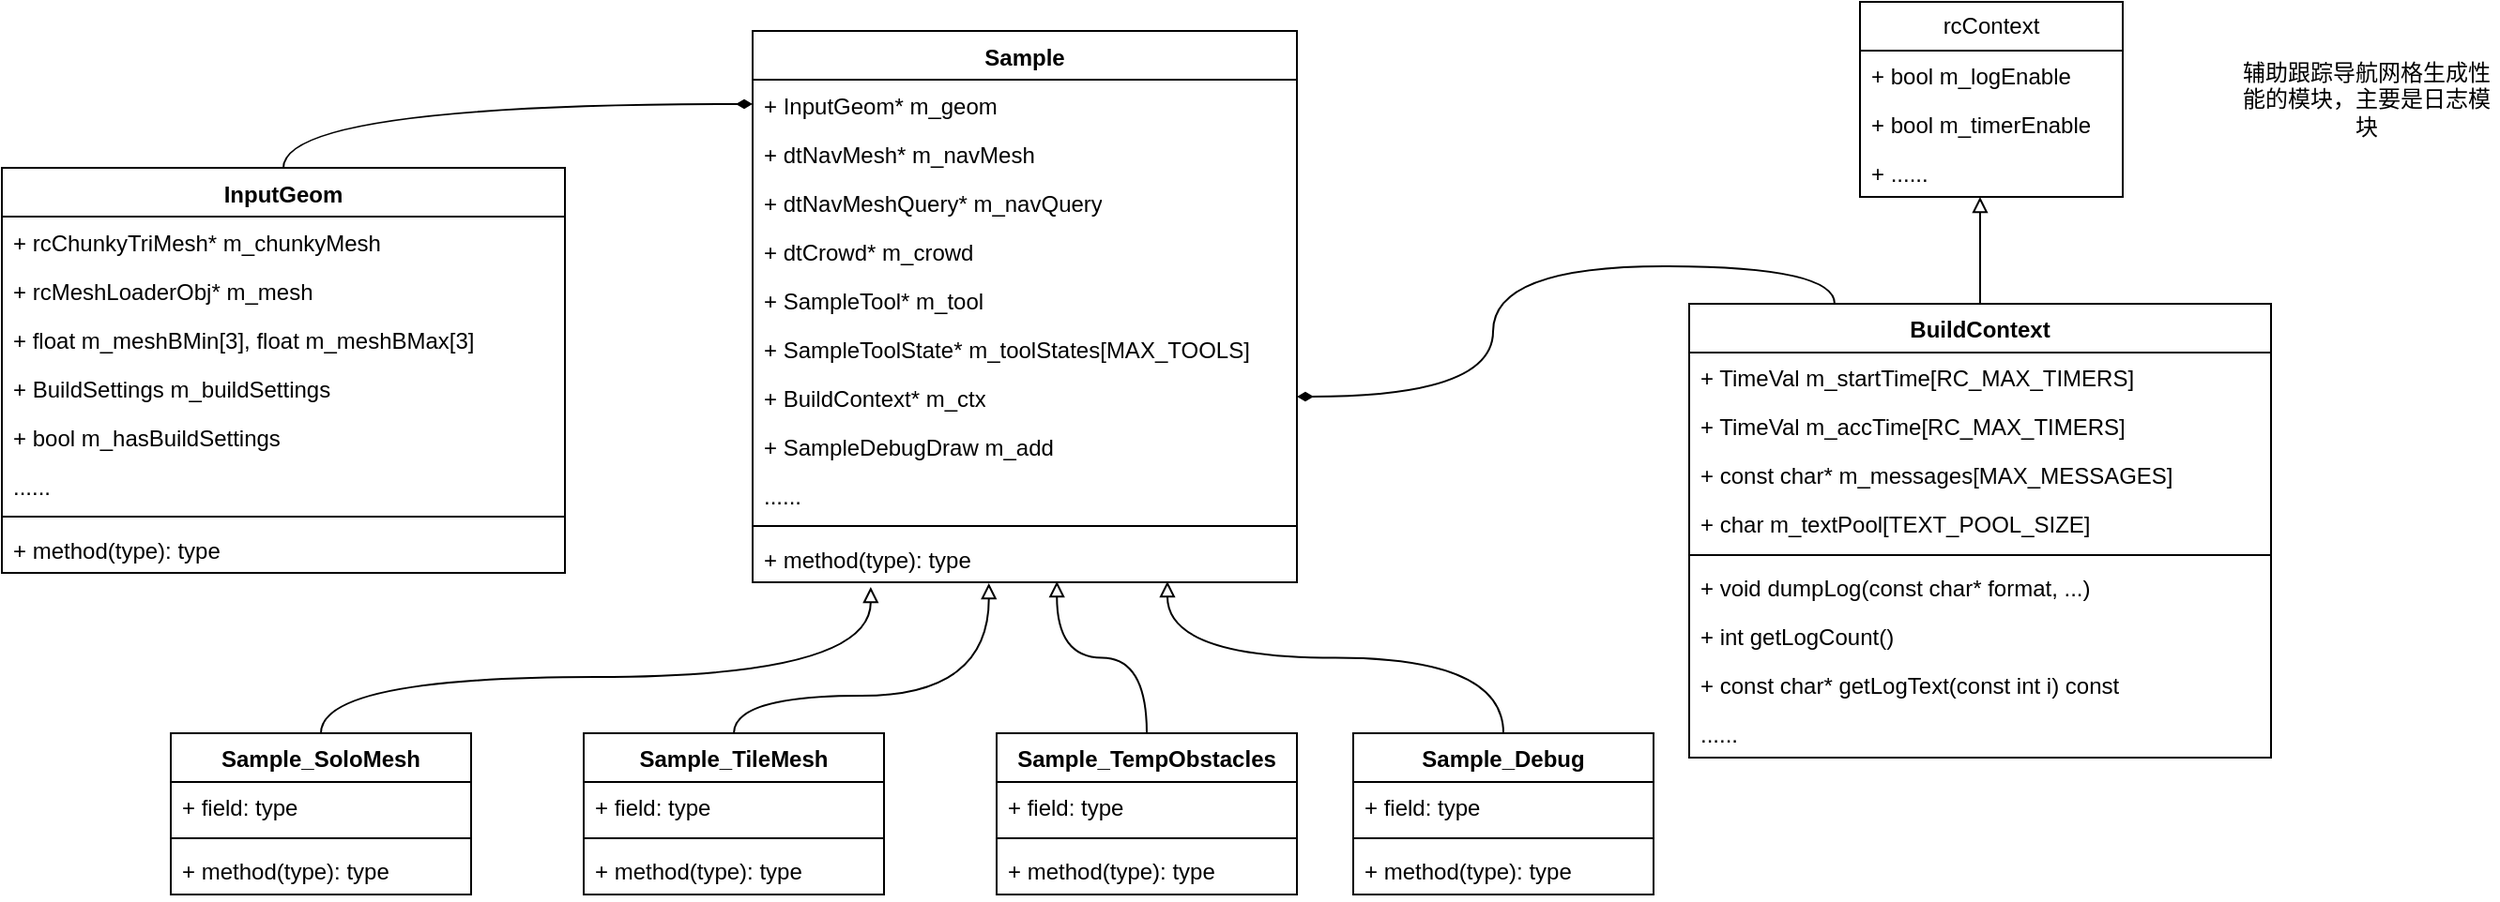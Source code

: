 <mxfile version="23.1.0" type="device">
  <diagram id="C5RBs43oDa-KdzZeNtuy" name="Page-1">
    <mxGraphModel dx="2261" dy="746" grid="1" gridSize="10" guides="1" tooltips="1" connect="1" arrows="1" fold="1" page="1" pageScale="1" pageWidth="827" pageHeight="1169" math="0" shadow="0">
      <root>
        <mxCell id="WIyWlLk6GJQsqaUBKTNV-0" />
        <mxCell id="WIyWlLk6GJQsqaUBKTNV-1" parent="WIyWlLk6GJQsqaUBKTNV-0" />
        <mxCell id="wLHYi-RBKXUuHHbB2h3j-0" value="rcContext" style="swimlane;fontStyle=0;childLayout=stackLayout;horizontal=1;startSize=26;fillColor=none;horizontalStack=0;resizeParent=1;resizeParentMax=0;resizeLast=0;collapsible=1;marginBottom=0;whiteSpace=wrap;html=1;" vertex="1" parent="WIyWlLk6GJQsqaUBKTNV-1">
          <mxGeometry x="460" y="30" width="140" height="104" as="geometry" />
        </mxCell>
        <mxCell id="wLHYi-RBKXUuHHbB2h3j-2" value="+ bool m_logEnable" style="text;strokeColor=none;fillColor=none;align=left;verticalAlign=top;spacingLeft=4;spacingRight=4;overflow=hidden;rotatable=0;points=[[0,0.5],[1,0.5]];portConstraint=eastwest;whiteSpace=wrap;html=1;" vertex="1" parent="wLHYi-RBKXUuHHbB2h3j-0">
          <mxGeometry y="26" width="140" height="26" as="geometry" />
        </mxCell>
        <mxCell id="wLHYi-RBKXUuHHbB2h3j-1" value="+ bool m_timerEnable" style="text;strokeColor=none;fillColor=none;align=left;verticalAlign=top;spacingLeft=4;spacingRight=4;overflow=hidden;rotatable=0;points=[[0,0.5],[1,0.5]];portConstraint=eastwest;whiteSpace=wrap;html=1;" vertex="1" parent="wLHYi-RBKXUuHHbB2h3j-0">
          <mxGeometry y="52" width="140" height="26" as="geometry" />
        </mxCell>
        <mxCell id="wLHYi-RBKXUuHHbB2h3j-4" value="+ ......" style="text;strokeColor=none;fillColor=none;align=left;verticalAlign=top;spacingLeft=4;spacingRight=4;overflow=hidden;rotatable=0;points=[[0,0.5],[1,0.5]];portConstraint=eastwest;whiteSpace=wrap;html=1;" vertex="1" parent="wLHYi-RBKXUuHHbB2h3j-0">
          <mxGeometry y="78" width="140" height="26" as="geometry" />
        </mxCell>
        <mxCell id="wLHYi-RBKXUuHHbB2h3j-6" value="辅助跟踪导航网格生成性能的模块，主要是日志模块" style="text;strokeColor=none;align=center;fillColor=none;html=1;verticalAlign=middle;whiteSpace=wrap;rounded=0;" vertex="1" parent="WIyWlLk6GJQsqaUBKTNV-1">
          <mxGeometry x="660" y="45.5" width="140" height="73" as="geometry" />
        </mxCell>
        <mxCell id="wLHYi-RBKXUuHHbB2h3j-34" style="edgeStyle=orthogonalEdgeStyle;rounded=0;orthogonalLoop=1;jettySize=auto;html=1;exitX=0.25;exitY=0;exitDx=0;exitDy=0;entryX=1;entryY=0.5;entryDx=0;entryDy=0;endArrow=diamondThin;endFill=1;curved=1;" edge="1" parent="WIyWlLk6GJQsqaUBKTNV-1" source="wLHYi-RBKXUuHHbB2h3j-7" target="wLHYi-RBKXUuHHbB2h3j-30">
          <mxGeometry relative="1" as="geometry" />
        </mxCell>
        <mxCell id="wLHYi-RBKXUuHHbB2h3j-7" value="BuildContext" style="swimlane;fontStyle=1;align=center;verticalAlign=top;childLayout=stackLayout;horizontal=1;startSize=26;horizontalStack=0;resizeParent=1;resizeParentMax=0;resizeLast=0;collapsible=1;marginBottom=0;whiteSpace=wrap;html=1;" vertex="1" parent="WIyWlLk6GJQsqaUBKTNV-1">
          <mxGeometry x="369" y="191" width="310" height="242" as="geometry" />
        </mxCell>
        <object label="+ TimeVal m_startTime[RC_MAX_TIMERS]" TimeVal="m_accTime[RC_MAX_TIMERS]" placeholders="1" id="wLHYi-RBKXUuHHbB2h3j-8">
          <mxCell style="text;strokeColor=none;fillColor=none;align=left;verticalAlign=top;spacingLeft=4;spacingRight=4;overflow=hidden;rotatable=0;points=[[0,0.5],[1,0.5]];portConstraint=eastwest;whiteSpace=wrap;html=1;" vertex="1" parent="wLHYi-RBKXUuHHbB2h3j-7">
            <mxGeometry y="26" width="310" height="26" as="geometry" />
          </mxCell>
        </object>
        <object label="+ TimeVal m_accTime[RC_MAX_TIMERS]" TimeVal="m_accTime[RC_MAX_TIMERS]" placeholders="1" id="wLHYi-RBKXUuHHbB2h3j-14">
          <mxCell style="text;strokeColor=none;fillColor=none;align=left;verticalAlign=top;spacingLeft=4;spacingRight=4;overflow=hidden;rotatable=0;points=[[0,0.5],[1,0.5]];portConstraint=eastwest;whiteSpace=wrap;html=1;" vertex="1" parent="wLHYi-RBKXUuHHbB2h3j-7">
            <mxGeometry y="52" width="310" height="26" as="geometry" />
          </mxCell>
        </object>
        <object label="+ const char* m_messages[MAX_MESSAGES]" TimeVal="m_accTime[RC_MAX_TIMERS]" placeholders="1" id="wLHYi-RBKXUuHHbB2h3j-15">
          <mxCell style="text;strokeColor=none;fillColor=none;align=left;verticalAlign=top;spacingLeft=4;spacingRight=4;overflow=hidden;rotatable=0;points=[[0,0.5],[1,0.5]];portConstraint=eastwest;whiteSpace=wrap;html=1;" vertex="1" parent="wLHYi-RBKXUuHHbB2h3j-7">
            <mxGeometry y="78" width="310" height="26" as="geometry" />
          </mxCell>
        </object>
        <object label="+ char m_textPool[TEXT_POOL_SIZE]" TimeVal="m_accTime[RC_MAX_TIMERS]" placeholders="1" id="wLHYi-RBKXUuHHbB2h3j-16">
          <mxCell style="text;strokeColor=none;fillColor=none;align=left;verticalAlign=top;spacingLeft=4;spacingRight=4;overflow=hidden;rotatable=0;points=[[0,0.5],[1,0.5]];portConstraint=eastwest;whiteSpace=wrap;html=1;" vertex="1" parent="wLHYi-RBKXUuHHbB2h3j-7">
            <mxGeometry y="104" width="310" height="26" as="geometry" />
          </mxCell>
        </object>
        <mxCell id="wLHYi-RBKXUuHHbB2h3j-9" value="" style="line;strokeWidth=1;fillColor=none;align=left;verticalAlign=middle;spacingTop=-1;spacingLeft=3;spacingRight=3;rotatable=0;labelPosition=right;points=[];portConstraint=eastwest;strokeColor=inherit;" vertex="1" parent="wLHYi-RBKXUuHHbB2h3j-7">
          <mxGeometry y="130" width="310" height="8" as="geometry" />
        </mxCell>
        <mxCell id="wLHYi-RBKXUuHHbB2h3j-10" value="+ void dumpLog(const char* format, ...)" style="text;strokeColor=none;fillColor=none;align=left;verticalAlign=top;spacingLeft=4;spacingRight=4;overflow=hidden;rotatable=0;points=[[0,0.5],[1,0.5]];portConstraint=eastwest;whiteSpace=wrap;html=1;" vertex="1" parent="wLHYi-RBKXUuHHbB2h3j-7">
          <mxGeometry y="138" width="310" height="26" as="geometry" />
        </mxCell>
        <mxCell id="wLHYi-RBKXUuHHbB2h3j-17" value="+ int getLogCount()" style="text;strokeColor=none;fillColor=none;align=left;verticalAlign=top;spacingLeft=4;spacingRight=4;overflow=hidden;rotatable=0;points=[[0,0.5],[1,0.5]];portConstraint=eastwest;whiteSpace=wrap;html=1;" vertex="1" parent="wLHYi-RBKXUuHHbB2h3j-7">
          <mxGeometry y="164" width="310" height="26" as="geometry" />
        </mxCell>
        <mxCell id="wLHYi-RBKXUuHHbB2h3j-18" value="+ const char* getLogText(const int i) const" style="text;strokeColor=none;fillColor=none;align=left;verticalAlign=top;spacingLeft=4;spacingRight=4;overflow=hidden;rotatable=0;points=[[0,0.5],[1,0.5]];portConstraint=eastwest;whiteSpace=wrap;html=1;" vertex="1" parent="wLHYi-RBKXUuHHbB2h3j-7">
          <mxGeometry y="190" width="310" height="26" as="geometry" />
        </mxCell>
        <mxCell id="wLHYi-RBKXUuHHbB2h3j-19" value="......" style="text;strokeColor=none;fillColor=none;align=left;verticalAlign=top;spacingLeft=4;spacingRight=4;overflow=hidden;rotatable=0;points=[[0,0.5],[1,0.5]];portConstraint=eastwest;whiteSpace=wrap;html=1;" vertex="1" parent="wLHYi-RBKXUuHHbB2h3j-7">
          <mxGeometry y="216" width="310" height="26" as="geometry" />
        </mxCell>
        <mxCell id="wLHYi-RBKXUuHHbB2h3j-12" style="edgeStyle=orthogonalEdgeStyle;rounded=0;orthogonalLoop=1;jettySize=auto;html=1;exitX=0.5;exitY=0;exitDx=0;exitDy=0;entryX=0.457;entryY=1;entryDx=0;entryDy=0;entryPerimeter=0;endArrow=block;endFill=0;" edge="1" parent="WIyWlLk6GJQsqaUBKTNV-1" source="wLHYi-RBKXUuHHbB2h3j-7" target="wLHYi-RBKXUuHHbB2h3j-4">
          <mxGeometry relative="1" as="geometry" />
        </mxCell>
        <mxCell id="wLHYi-RBKXUuHHbB2h3j-20" value="Sample" style="swimlane;fontStyle=1;align=center;verticalAlign=top;childLayout=stackLayout;horizontal=1;startSize=26;horizontalStack=0;resizeParent=1;resizeParentMax=0;resizeLast=0;collapsible=1;marginBottom=0;whiteSpace=wrap;html=1;" vertex="1" parent="WIyWlLk6GJQsqaUBKTNV-1">
          <mxGeometry x="-130" y="45.5" width="290" height="294" as="geometry" />
        </mxCell>
        <mxCell id="wLHYi-RBKXUuHHbB2h3j-21" value="+ InputGeom* m_geom" style="text;strokeColor=none;fillColor=none;align=left;verticalAlign=top;spacingLeft=4;spacingRight=4;overflow=hidden;rotatable=0;points=[[0,0.5],[1,0.5]];portConstraint=eastwest;whiteSpace=wrap;html=1;" vertex="1" parent="wLHYi-RBKXUuHHbB2h3j-20">
          <mxGeometry y="26" width="290" height="26" as="geometry" />
        </mxCell>
        <mxCell id="wLHYi-RBKXUuHHbB2h3j-24" value="+ dtNavMesh* m_navMesh" style="text;strokeColor=none;fillColor=none;align=left;verticalAlign=top;spacingLeft=4;spacingRight=4;overflow=hidden;rotatable=0;points=[[0,0.5],[1,0.5]];portConstraint=eastwest;whiteSpace=wrap;html=1;" vertex="1" parent="wLHYi-RBKXUuHHbB2h3j-20">
          <mxGeometry y="52" width="290" height="26" as="geometry" />
        </mxCell>
        <mxCell id="wLHYi-RBKXUuHHbB2h3j-25" value="+ dtNavMeshQuery* m_navQuery" style="text;strokeColor=none;fillColor=none;align=left;verticalAlign=top;spacingLeft=4;spacingRight=4;overflow=hidden;rotatable=0;points=[[0,0.5],[1,0.5]];portConstraint=eastwest;whiteSpace=wrap;html=1;" vertex="1" parent="wLHYi-RBKXUuHHbB2h3j-20">
          <mxGeometry y="78" width="290" height="26" as="geometry" />
        </mxCell>
        <mxCell id="wLHYi-RBKXUuHHbB2h3j-26" value="+ dtCrowd* m_crowd" style="text;strokeColor=none;fillColor=none;align=left;verticalAlign=top;spacingLeft=4;spacingRight=4;overflow=hidden;rotatable=0;points=[[0,0.5],[1,0.5]];portConstraint=eastwest;whiteSpace=wrap;html=1;" vertex="1" parent="wLHYi-RBKXUuHHbB2h3j-20">
          <mxGeometry y="104" width="290" height="26" as="geometry" />
        </mxCell>
        <mxCell id="wLHYi-RBKXUuHHbB2h3j-28" value="+ SampleTool* m_tool" style="text;strokeColor=none;fillColor=none;align=left;verticalAlign=top;spacingLeft=4;spacingRight=4;overflow=hidden;rotatable=0;points=[[0,0.5],[1,0.5]];portConstraint=eastwest;whiteSpace=wrap;html=1;" vertex="1" parent="wLHYi-RBKXUuHHbB2h3j-20">
          <mxGeometry y="130" width="290" height="26" as="geometry" />
        </mxCell>
        <mxCell id="wLHYi-RBKXUuHHbB2h3j-29" value="+ SampleToolState* m_toolStates[MAX_TOOLS]" style="text;strokeColor=none;fillColor=none;align=left;verticalAlign=top;spacingLeft=4;spacingRight=4;overflow=hidden;rotatable=0;points=[[0,0.5],[1,0.5]];portConstraint=eastwest;whiteSpace=wrap;html=1;" vertex="1" parent="wLHYi-RBKXUuHHbB2h3j-20">
          <mxGeometry y="156" width="290" height="26" as="geometry" />
        </mxCell>
        <mxCell id="wLHYi-RBKXUuHHbB2h3j-30" value="+ BuildContext* m_ctx" style="text;strokeColor=none;fillColor=none;align=left;verticalAlign=top;spacingLeft=4;spacingRight=4;overflow=hidden;rotatable=0;points=[[0,0.5],[1,0.5]];portConstraint=eastwest;whiteSpace=wrap;html=1;" vertex="1" parent="wLHYi-RBKXUuHHbB2h3j-20">
          <mxGeometry y="182" width="290" height="26" as="geometry" />
        </mxCell>
        <mxCell id="wLHYi-RBKXUuHHbB2h3j-31" value="+ SampleDebugDraw m_add" style="text;strokeColor=none;fillColor=none;align=left;verticalAlign=top;spacingLeft=4;spacingRight=4;overflow=hidden;rotatable=0;points=[[0,0.5],[1,0.5]];portConstraint=eastwest;whiteSpace=wrap;html=1;" vertex="1" parent="wLHYi-RBKXUuHHbB2h3j-20">
          <mxGeometry y="208" width="290" height="26" as="geometry" />
        </mxCell>
        <mxCell id="wLHYi-RBKXUuHHbB2h3j-27" value="......" style="text;strokeColor=none;fillColor=none;align=left;verticalAlign=top;spacingLeft=4;spacingRight=4;overflow=hidden;rotatable=0;points=[[0,0.5],[1,0.5]];portConstraint=eastwest;whiteSpace=wrap;html=1;" vertex="1" parent="wLHYi-RBKXUuHHbB2h3j-20">
          <mxGeometry y="234" width="290" height="26" as="geometry" />
        </mxCell>
        <mxCell id="wLHYi-RBKXUuHHbB2h3j-22" value="" style="line;strokeWidth=1;fillColor=none;align=left;verticalAlign=middle;spacingTop=-1;spacingLeft=3;spacingRight=3;rotatable=0;labelPosition=right;points=[];portConstraint=eastwest;strokeColor=inherit;" vertex="1" parent="wLHYi-RBKXUuHHbB2h3j-20">
          <mxGeometry y="260" width="290" height="8" as="geometry" />
        </mxCell>
        <mxCell id="wLHYi-RBKXUuHHbB2h3j-23" value="+ method(type): type" style="text;strokeColor=none;fillColor=none;align=left;verticalAlign=top;spacingLeft=4;spacingRight=4;overflow=hidden;rotatable=0;points=[[0,0.5],[1,0.5]];portConstraint=eastwest;whiteSpace=wrap;html=1;" vertex="1" parent="wLHYi-RBKXUuHHbB2h3j-20">
          <mxGeometry y="268" width="290" height="26" as="geometry" />
        </mxCell>
        <mxCell id="wLHYi-RBKXUuHHbB2h3j-46" style="edgeStyle=orthogonalEdgeStyle;rounded=0;orthogonalLoop=1;jettySize=auto;html=1;exitX=0.5;exitY=0;exitDx=0;exitDy=0;entryX=0;entryY=0.5;entryDx=0;entryDy=0;endArrow=diamondThin;endFill=1;curved=1;" edge="1" parent="WIyWlLk6GJQsqaUBKTNV-1" source="wLHYi-RBKXUuHHbB2h3j-35" target="wLHYi-RBKXUuHHbB2h3j-21">
          <mxGeometry relative="1" as="geometry" />
        </mxCell>
        <mxCell id="wLHYi-RBKXUuHHbB2h3j-35" value="InputGeom" style="swimlane;fontStyle=1;align=center;verticalAlign=top;childLayout=stackLayout;horizontal=1;startSize=26;horizontalStack=0;resizeParent=1;resizeParentMax=0;resizeLast=0;collapsible=1;marginBottom=0;whiteSpace=wrap;html=1;" vertex="1" parent="WIyWlLk6GJQsqaUBKTNV-1">
          <mxGeometry x="-530" y="118.5" width="300" height="216" as="geometry" />
        </mxCell>
        <mxCell id="wLHYi-RBKXUuHHbB2h3j-36" value="+ rcChunkyTriMesh* m_chunkyMesh" style="text;strokeColor=none;fillColor=none;align=left;verticalAlign=top;spacingLeft=4;spacingRight=4;overflow=hidden;rotatable=0;points=[[0,0.5],[1,0.5]];portConstraint=eastwest;whiteSpace=wrap;html=1;" vertex="1" parent="wLHYi-RBKXUuHHbB2h3j-35">
          <mxGeometry y="26" width="300" height="26" as="geometry" />
        </mxCell>
        <mxCell id="wLHYi-RBKXUuHHbB2h3j-39" value="+ rcMeshLoaderObj* m_mesh" style="text;strokeColor=none;fillColor=none;align=left;verticalAlign=top;spacingLeft=4;spacingRight=4;overflow=hidden;rotatable=0;points=[[0,0.5],[1,0.5]];portConstraint=eastwest;whiteSpace=wrap;html=1;" vertex="1" parent="wLHYi-RBKXUuHHbB2h3j-35">
          <mxGeometry y="52" width="300" height="26" as="geometry" />
        </mxCell>
        <mxCell id="wLHYi-RBKXUuHHbB2h3j-40" value="+ float m_meshBMin[3], float m_meshBMax[3]" style="text;strokeColor=none;fillColor=none;align=left;verticalAlign=top;spacingLeft=4;spacingRight=4;overflow=hidden;rotatable=0;points=[[0,0.5],[1,0.5]];portConstraint=eastwest;whiteSpace=wrap;html=1;" vertex="1" parent="wLHYi-RBKXUuHHbB2h3j-35">
          <mxGeometry y="78" width="300" height="26" as="geometry" />
        </mxCell>
        <mxCell id="wLHYi-RBKXUuHHbB2h3j-41" value="+ BuildSettings m_buildSettings" style="text;strokeColor=none;fillColor=none;align=left;verticalAlign=top;spacingLeft=4;spacingRight=4;overflow=hidden;rotatable=0;points=[[0,0.5],[1,0.5]];portConstraint=eastwest;whiteSpace=wrap;html=1;" vertex="1" parent="wLHYi-RBKXUuHHbB2h3j-35">
          <mxGeometry y="104" width="300" height="26" as="geometry" />
        </mxCell>
        <mxCell id="wLHYi-RBKXUuHHbB2h3j-42" value="+ bool m_hasBuildSettings" style="text;strokeColor=none;fillColor=none;align=left;verticalAlign=top;spacingLeft=4;spacingRight=4;overflow=hidden;rotatable=0;points=[[0,0.5],[1,0.5]];portConstraint=eastwest;whiteSpace=wrap;html=1;" vertex="1" parent="wLHYi-RBKXUuHHbB2h3j-35">
          <mxGeometry y="130" width="300" height="26" as="geometry" />
        </mxCell>
        <mxCell id="wLHYi-RBKXUuHHbB2h3j-43" value="......" style="text;strokeColor=none;fillColor=none;align=left;verticalAlign=top;spacingLeft=4;spacingRight=4;overflow=hidden;rotatable=0;points=[[0,0.5],[1,0.5]];portConstraint=eastwest;whiteSpace=wrap;html=1;" vertex="1" parent="wLHYi-RBKXUuHHbB2h3j-35">
          <mxGeometry y="156" width="300" height="26" as="geometry" />
        </mxCell>
        <mxCell id="wLHYi-RBKXUuHHbB2h3j-37" value="" style="line;strokeWidth=1;fillColor=none;align=left;verticalAlign=middle;spacingTop=-1;spacingLeft=3;spacingRight=3;rotatable=0;labelPosition=right;points=[];portConstraint=eastwest;strokeColor=inherit;" vertex="1" parent="wLHYi-RBKXUuHHbB2h3j-35">
          <mxGeometry y="182" width="300" height="8" as="geometry" />
        </mxCell>
        <mxCell id="wLHYi-RBKXUuHHbB2h3j-38" value="+ method(type): type" style="text;strokeColor=none;fillColor=none;align=left;verticalAlign=top;spacingLeft=4;spacingRight=4;overflow=hidden;rotatable=0;points=[[0,0.5],[1,0.5]];portConstraint=eastwest;whiteSpace=wrap;html=1;" vertex="1" parent="wLHYi-RBKXUuHHbB2h3j-35">
          <mxGeometry y="190" width="300" height="26" as="geometry" />
        </mxCell>
        <mxCell id="wLHYi-RBKXUuHHbB2h3j-61" value="Sample_SoloMesh" style="swimlane;fontStyle=1;align=center;verticalAlign=top;childLayout=stackLayout;horizontal=1;startSize=26;horizontalStack=0;resizeParent=1;resizeParentMax=0;resizeLast=0;collapsible=1;marginBottom=0;whiteSpace=wrap;html=1;" vertex="1" parent="WIyWlLk6GJQsqaUBKTNV-1">
          <mxGeometry x="-440" y="420" width="160" height="86" as="geometry" />
        </mxCell>
        <mxCell id="wLHYi-RBKXUuHHbB2h3j-62" value="+ field: type" style="text;strokeColor=none;fillColor=none;align=left;verticalAlign=top;spacingLeft=4;spacingRight=4;overflow=hidden;rotatable=0;points=[[0,0.5],[1,0.5]];portConstraint=eastwest;whiteSpace=wrap;html=1;" vertex="1" parent="wLHYi-RBKXUuHHbB2h3j-61">
          <mxGeometry y="26" width="160" height="26" as="geometry" />
        </mxCell>
        <mxCell id="wLHYi-RBKXUuHHbB2h3j-63" value="" style="line;strokeWidth=1;fillColor=none;align=left;verticalAlign=middle;spacingTop=-1;spacingLeft=3;spacingRight=3;rotatable=0;labelPosition=right;points=[];portConstraint=eastwest;strokeColor=inherit;" vertex="1" parent="wLHYi-RBKXUuHHbB2h3j-61">
          <mxGeometry y="52" width="160" height="8" as="geometry" />
        </mxCell>
        <mxCell id="wLHYi-RBKXUuHHbB2h3j-64" value="+ method(type): type" style="text;strokeColor=none;fillColor=none;align=left;verticalAlign=top;spacingLeft=4;spacingRight=4;overflow=hidden;rotatable=0;points=[[0,0.5],[1,0.5]];portConstraint=eastwest;whiteSpace=wrap;html=1;" vertex="1" parent="wLHYi-RBKXUuHHbB2h3j-61">
          <mxGeometry y="60" width="160" height="26" as="geometry" />
        </mxCell>
        <mxCell id="wLHYi-RBKXUuHHbB2h3j-65" style="edgeStyle=orthogonalEdgeStyle;rounded=0;orthogonalLoop=1;jettySize=auto;html=1;exitX=0.5;exitY=0;exitDx=0;exitDy=0;entryX=0.217;entryY=1.096;entryDx=0;entryDy=0;entryPerimeter=0;endArrow=block;endFill=0;curved=1;" edge="1" parent="WIyWlLk6GJQsqaUBKTNV-1" source="wLHYi-RBKXUuHHbB2h3j-61" target="wLHYi-RBKXUuHHbB2h3j-23">
          <mxGeometry relative="1" as="geometry">
            <Array as="points">
              <mxPoint x="-360" y="390" />
              <mxPoint x="-67" y="390" />
            </Array>
          </mxGeometry>
        </mxCell>
        <mxCell id="wLHYi-RBKXUuHHbB2h3j-66" value="Sample_TileMesh" style="swimlane;fontStyle=1;align=center;verticalAlign=top;childLayout=stackLayout;horizontal=1;startSize=26;horizontalStack=0;resizeParent=1;resizeParentMax=0;resizeLast=0;collapsible=1;marginBottom=0;whiteSpace=wrap;html=1;" vertex="1" parent="WIyWlLk6GJQsqaUBKTNV-1">
          <mxGeometry x="-220" y="420" width="160" height="86" as="geometry" />
        </mxCell>
        <mxCell id="wLHYi-RBKXUuHHbB2h3j-67" value="+ field: type" style="text;strokeColor=none;fillColor=none;align=left;verticalAlign=top;spacingLeft=4;spacingRight=4;overflow=hidden;rotatable=0;points=[[0,0.5],[1,0.5]];portConstraint=eastwest;whiteSpace=wrap;html=1;" vertex="1" parent="wLHYi-RBKXUuHHbB2h3j-66">
          <mxGeometry y="26" width="160" height="26" as="geometry" />
        </mxCell>
        <mxCell id="wLHYi-RBKXUuHHbB2h3j-68" value="" style="line;strokeWidth=1;fillColor=none;align=left;verticalAlign=middle;spacingTop=-1;spacingLeft=3;spacingRight=3;rotatable=0;labelPosition=right;points=[];portConstraint=eastwest;strokeColor=inherit;" vertex="1" parent="wLHYi-RBKXUuHHbB2h3j-66">
          <mxGeometry y="52" width="160" height="8" as="geometry" />
        </mxCell>
        <mxCell id="wLHYi-RBKXUuHHbB2h3j-69" value="+ method(type): type" style="text;strokeColor=none;fillColor=none;align=left;verticalAlign=top;spacingLeft=4;spacingRight=4;overflow=hidden;rotatable=0;points=[[0,0.5],[1,0.5]];portConstraint=eastwest;whiteSpace=wrap;html=1;" vertex="1" parent="wLHYi-RBKXUuHHbB2h3j-66">
          <mxGeometry y="60" width="160" height="26" as="geometry" />
        </mxCell>
        <mxCell id="wLHYi-RBKXUuHHbB2h3j-70" value="Sample_TempObstacles" style="swimlane;fontStyle=1;align=center;verticalAlign=top;childLayout=stackLayout;horizontal=1;startSize=26;horizontalStack=0;resizeParent=1;resizeParentMax=0;resizeLast=0;collapsible=1;marginBottom=0;whiteSpace=wrap;html=1;" vertex="1" parent="WIyWlLk6GJQsqaUBKTNV-1">
          <mxGeometry y="420" width="160" height="86" as="geometry" />
        </mxCell>
        <mxCell id="wLHYi-RBKXUuHHbB2h3j-71" value="+ field: type" style="text;strokeColor=none;fillColor=none;align=left;verticalAlign=top;spacingLeft=4;spacingRight=4;overflow=hidden;rotatable=0;points=[[0,0.5],[1,0.5]];portConstraint=eastwest;whiteSpace=wrap;html=1;" vertex="1" parent="wLHYi-RBKXUuHHbB2h3j-70">
          <mxGeometry y="26" width="160" height="26" as="geometry" />
        </mxCell>
        <mxCell id="wLHYi-RBKXUuHHbB2h3j-72" value="" style="line;strokeWidth=1;fillColor=none;align=left;verticalAlign=middle;spacingTop=-1;spacingLeft=3;spacingRight=3;rotatable=0;labelPosition=right;points=[];portConstraint=eastwest;strokeColor=inherit;" vertex="1" parent="wLHYi-RBKXUuHHbB2h3j-70">
          <mxGeometry y="52" width="160" height="8" as="geometry" />
        </mxCell>
        <mxCell id="wLHYi-RBKXUuHHbB2h3j-73" value="+ method(type): type" style="text;strokeColor=none;fillColor=none;align=left;verticalAlign=top;spacingLeft=4;spacingRight=4;overflow=hidden;rotatable=0;points=[[0,0.5],[1,0.5]];portConstraint=eastwest;whiteSpace=wrap;html=1;" vertex="1" parent="wLHYi-RBKXUuHHbB2h3j-70">
          <mxGeometry y="60" width="160" height="26" as="geometry" />
        </mxCell>
        <mxCell id="wLHYi-RBKXUuHHbB2h3j-75" style="edgeStyle=orthogonalEdgeStyle;rounded=0;orthogonalLoop=1;jettySize=auto;html=1;exitX=0.5;exitY=0;exitDx=0;exitDy=0;entryX=0.434;entryY=1.019;entryDx=0;entryDy=0;entryPerimeter=0;endArrow=block;endFill=0;curved=1;" edge="1" parent="WIyWlLk6GJQsqaUBKTNV-1" source="wLHYi-RBKXUuHHbB2h3j-66" target="wLHYi-RBKXUuHHbB2h3j-23">
          <mxGeometry relative="1" as="geometry">
            <Array as="points">
              <mxPoint x="-140" y="400" />
              <mxPoint x="-4" y="400" />
            </Array>
          </mxGeometry>
        </mxCell>
        <mxCell id="wLHYi-RBKXUuHHbB2h3j-77" style="edgeStyle=orthogonalEdgeStyle;rounded=0;orthogonalLoop=1;jettySize=auto;html=1;exitX=0.5;exitY=0;exitDx=0;exitDy=0;entryX=0.559;entryY=0.981;entryDx=0;entryDy=0;entryPerimeter=0;endArrow=block;endFill=0;curved=1;" edge="1" parent="WIyWlLk6GJQsqaUBKTNV-1" source="wLHYi-RBKXUuHHbB2h3j-70" target="wLHYi-RBKXUuHHbB2h3j-23">
          <mxGeometry relative="1" as="geometry" />
        </mxCell>
        <mxCell id="wLHYi-RBKXUuHHbB2h3j-78" value="Sample_Debug" style="swimlane;fontStyle=1;align=center;verticalAlign=top;childLayout=stackLayout;horizontal=1;startSize=26;horizontalStack=0;resizeParent=1;resizeParentMax=0;resizeLast=0;collapsible=1;marginBottom=0;whiteSpace=wrap;html=1;" vertex="1" parent="WIyWlLk6GJQsqaUBKTNV-1">
          <mxGeometry x="190" y="420" width="160" height="86" as="geometry" />
        </mxCell>
        <mxCell id="wLHYi-RBKXUuHHbB2h3j-79" value="+ field: type" style="text;strokeColor=none;fillColor=none;align=left;verticalAlign=top;spacingLeft=4;spacingRight=4;overflow=hidden;rotatable=0;points=[[0,0.5],[1,0.5]];portConstraint=eastwest;whiteSpace=wrap;html=1;" vertex="1" parent="wLHYi-RBKXUuHHbB2h3j-78">
          <mxGeometry y="26" width="160" height="26" as="geometry" />
        </mxCell>
        <mxCell id="wLHYi-RBKXUuHHbB2h3j-80" value="" style="line;strokeWidth=1;fillColor=none;align=left;verticalAlign=middle;spacingTop=-1;spacingLeft=3;spacingRight=3;rotatable=0;labelPosition=right;points=[];portConstraint=eastwest;strokeColor=inherit;" vertex="1" parent="wLHYi-RBKXUuHHbB2h3j-78">
          <mxGeometry y="52" width="160" height="8" as="geometry" />
        </mxCell>
        <mxCell id="wLHYi-RBKXUuHHbB2h3j-81" value="+ method(type): type" style="text;strokeColor=none;fillColor=none;align=left;verticalAlign=top;spacingLeft=4;spacingRight=4;overflow=hidden;rotatable=0;points=[[0,0.5],[1,0.5]];portConstraint=eastwest;whiteSpace=wrap;html=1;" vertex="1" parent="wLHYi-RBKXUuHHbB2h3j-78">
          <mxGeometry y="60" width="160" height="26" as="geometry" />
        </mxCell>
        <mxCell id="wLHYi-RBKXUuHHbB2h3j-87" style="edgeStyle=orthogonalEdgeStyle;rounded=0;orthogonalLoop=1;jettySize=auto;html=1;exitX=0.5;exitY=0;exitDx=0;exitDy=0;entryX=0.762;entryY=0.981;entryDx=0;entryDy=0;entryPerimeter=0;endArrow=block;endFill=0;curved=1;" edge="1" parent="WIyWlLk6GJQsqaUBKTNV-1" source="wLHYi-RBKXUuHHbB2h3j-78" target="wLHYi-RBKXUuHHbB2h3j-23">
          <mxGeometry relative="1" as="geometry" />
        </mxCell>
      </root>
    </mxGraphModel>
  </diagram>
</mxfile>
